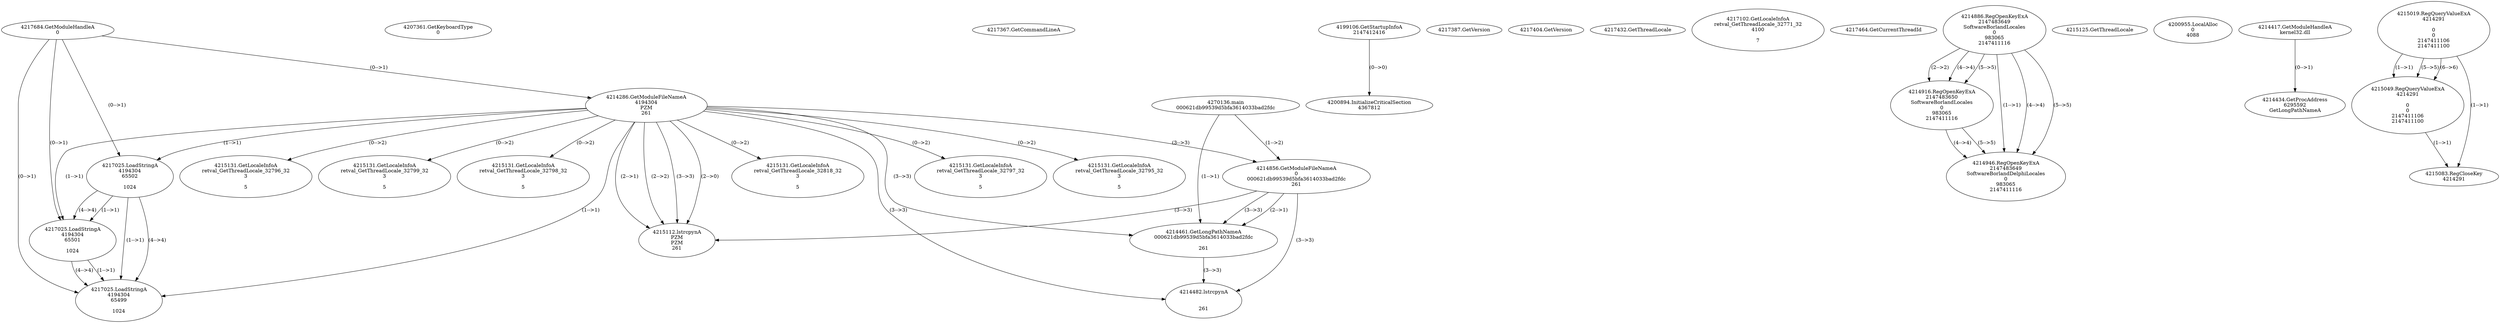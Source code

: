 // Global SCDG with merge call
digraph {
	0 [label="4270136.main
000621db99539d5bfa3614033bad2fdc"]
	1 [label="4217684.GetModuleHandleA
0"]
	2 [label="4207361.GetKeyboardType
0"]
	3 [label="4217367.GetCommandLineA
"]
	4 [label="4199106.GetStartupInfoA
2147412416"]
	5 [label="4217387.GetVersion
"]
	6 [label="4217404.GetVersion
"]
	7 [label="4217432.GetThreadLocale
"]
	8 [label="4217102.GetLocaleInfoA
retval_GetThreadLocale_32771_32
4100

7"]
	9 [label="4217464.GetCurrentThreadId
"]
	10 [label="4214286.GetModuleFileNameA
4194304
PZM
261"]
	1 -> 10 [label="(0-->1)"]
	11 [label="4214856.GetModuleFileNameA
0
000621db99539d5bfa3614033bad2fdc
261"]
	0 -> 11 [label="(1-->2)"]
	10 -> 11 [label="(3-->3)"]
	12 [label="4214886.RegOpenKeyExA
2147483649
Software\Borland\Locales
0
983065
2147411116"]
	13 [label="4214916.RegOpenKeyExA
2147483650
Software\Borland\Locales
0
983065
2147411116"]
	12 -> 13 [label="(2-->2)"]
	12 -> 13 [label="(4-->4)"]
	12 -> 13 [label="(5-->5)"]
	14 [label="4214946.RegOpenKeyExA
2147483649
Software\Borland\Delphi\Locales
0
983065
2147411116"]
	12 -> 14 [label="(1-->1)"]
	12 -> 14 [label="(4-->4)"]
	13 -> 14 [label="(4-->4)"]
	12 -> 14 [label="(5-->5)"]
	13 -> 14 [label="(5-->5)"]
	15 [label="4215112.lstrcpynA
PZM
PZM
261"]
	10 -> 15 [label="(2-->1)"]
	10 -> 15 [label="(2-->2)"]
	10 -> 15 [label="(3-->3)"]
	11 -> 15 [label="(3-->3)"]
	10 -> 15 [label="(2-->0)"]
	16 [label="4215125.GetThreadLocale
"]
	17 [label="4215131.GetLocaleInfoA
retval_GetThreadLocale_32818_32
3

5"]
	10 -> 17 [label="(0-->2)"]
	18 [label="4217025.LoadStringA
4194304
65502

1024"]
	1 -> 18 [label="(0-->1)"]
	10 -> 18 [label="(1-->1)"]
	19 [label="4200894.InitializeCriticalSection
4367812"]
	4 -> 19 [label="(0-->0)"]
	20 [label="4200955.LocalAlloc
0
4088"]
	21 [label="4214417.GetModuleHandleA
kernel32.dll"]
	22 [label="4214434.GetProcAddress
6295592
GetLongPathNameA"]
	21 -> 22 [label="(0-->1)"]
	23 [label="4214461.GetLongPathNameA
000621db99539d5bfa3614033bad2fdc

261"]
	0 -> 23 [label="(1-->1)"]
	11 -> 23 [label="(2-->1)"]
	10 -> 23 [label="(3-->3)"]
	11 -> 23 [label="(3-->3)"]
	24 [label="4214482.lstrcpynA


261"]
	10 -> 24 [label="(3-->3)"]
	11 -> 24 [label="(3-->3)"]
	23 -> 24 [label="(3-->3)"]
	25 [label="4215019.RegQueryValueExA
4214291

0
0
2147411106
2147411100"]
	26 [label="4215049.RegQueryValueExA
4214291

0
0
2147411106
2147411100"]
	25 -> 26 [label="(1-->1)"]
	25 -> 26 [label="(5-->5)"]
	25 -> 26 [label="(6-->6)"]
	27 [label="4215083.RegCloseKey
4214291"]
	25 -> 27 [label="(1-->1)"]
	26 -> 27 [label="(1-->1)"]
	28 [label="4215131.GetLocaleInfoA
retval_GetThreadLocale_32797_32
3

5"]
	10 -> 28 [label="(0-->2)"]
	29 [label="4217025.LoadStringA
4194304
65501

1024"]
	1 -> 29 [label="(0-->1)"]
	10 -> 29 [label="(1-->1)"]
	18 -> 29 [label="(1-->1)"]
	18 -> 29 [label="(4-->4)"]
	30 [label="4215131.GetLocaleInfoA
retval_GetThreadLocale_32795_32
3

5"]
	10 -> 30 [label="(0-->2)"]
	31 [label="4217025.LoadStringA
4194304
65499

1024"]
	1 -> 31 [label="(0-->1)"]
	10 -> 31 [label="(1-->1)"]
	18 -> 31 [label="(1-->1)"]
	29 -> 31 [label="(1-->1)"]
	18 -> 31 [label="(4-->4)"]
	29 -> 31 [label="(4-->4)"]
	32 [label="4215131.GetLocaleInfoA
retval_GetThreadLocale_32796_32
3

5"]
	10 -> 32 [label="(0-->2)"]
	33 [label="4215131.GetLocaleInfoA
retval_GetThreadLocale_32799_32
3

5"]
	10 -> 33 [label="(0-->2)"]
	34 [label="4215131.GetLocaleInfoA
retval_GetThreadLocale_32798_32
3

5"]
	10 -> 34 [label="(0-->2)"]
}

